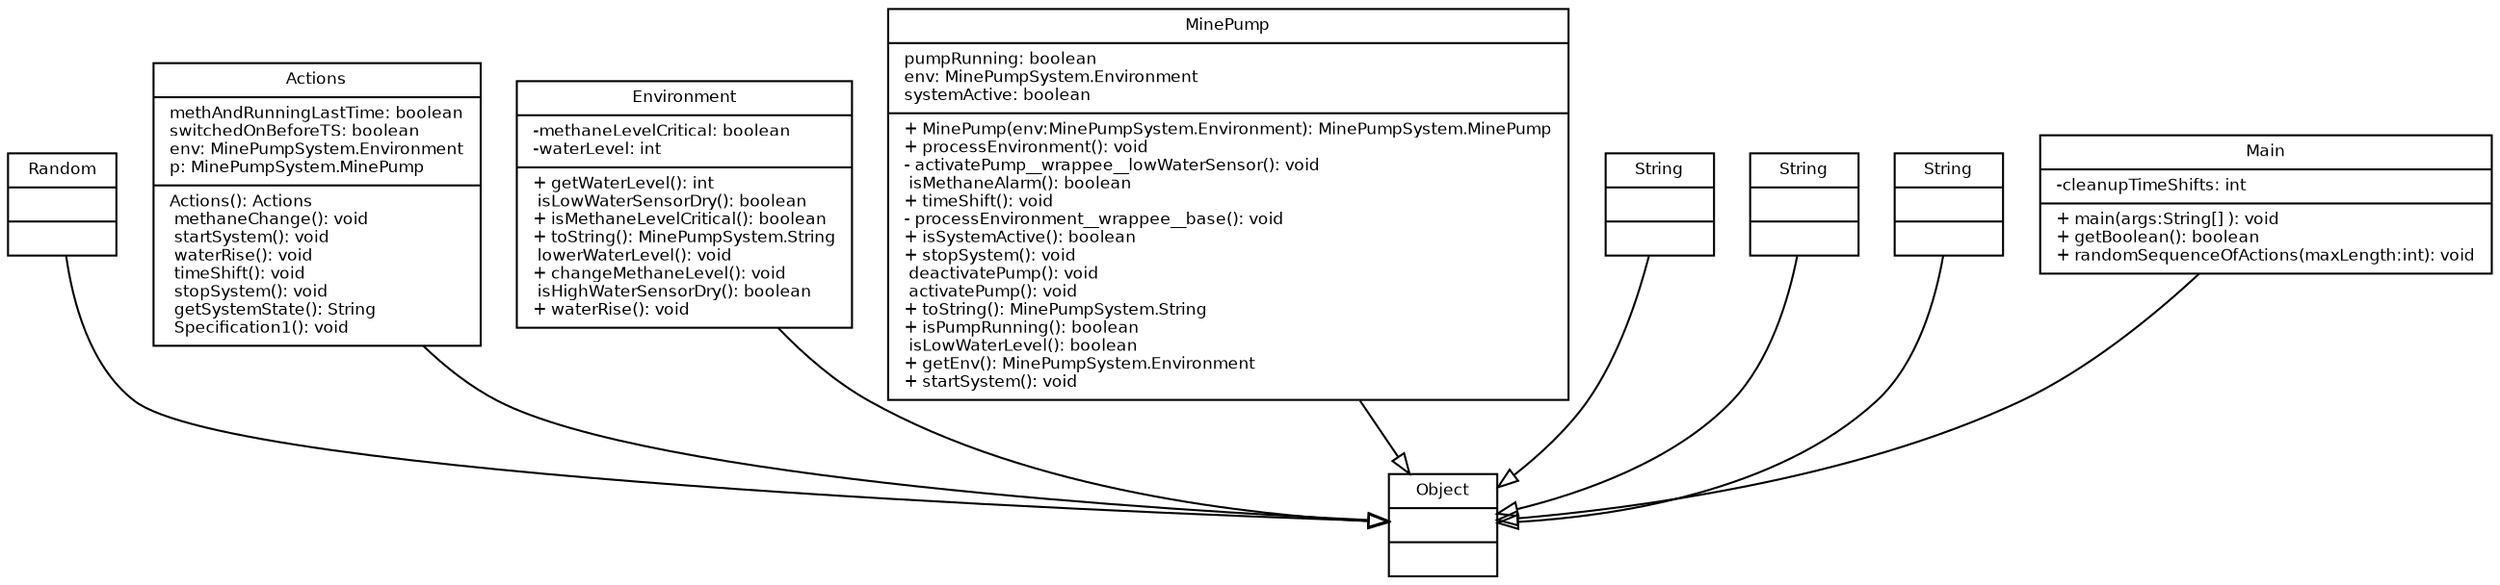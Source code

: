 digraph TypeHierarchy { 
        fontname = "Bitstream Vera Sans"
        fontsize = 8

        node [
                  fontname = "Bitstream Vera Sans"
                  fontsize = 8
                  shape = "record"
        ]

        edge [
                  fontname = "Bitstream Vera Sans"
                  fontsize = 8
        ]

        Random [
                  label = "{Random||}"
        ]

        Actions [
                  label = "{Actions|methAndRunningLastTime: boolean\lswitchedOnBeforeTS: boolean\lenv: MinePumpSystem.Environment\lp: MinePumpSystem.MinePump\l| Actions(): Actions\l methaneChange(): void\l startSystem(): void\l waterRise(): void\l timeShift(): void\l stopSystem(): void\l getSystemState(): String\l Specification1(): void\l}"
        ]

        MinePumpSystem_Environment [
                  label = "{Environment|-methaneLevelCritical: boolean\l-waterLevel: int\l|+ getWaterLevel(): int\l isLowWaterSensorDry(): boolean\l+ isMethaneLevelCritical(): boolean\l+ toString(): MinePumpSystem.String\l lowerWaterLevel(): void\l+ changeMethaneLevel(): void\l isHighWaterSensorDry(): boolean\l+ waterRise(): void\l}"
        ]

        MinePumpSystem_MinePump [
                  label = "{MinePump|pumpRunning: boolean\lenv: MinePumpSystem.Environment\lsystemActive: boolean\l|+ MinePump(env:MinePumpSystem.Environment): MinePumpSystem.MinePump\l+ processEnvironment(): void\l- activatePump__wrappee__lowWaterSensor(): void\l isMethaneAlarm(): boolean\l+ timeShift(): void\l- processEnvironment__wrappee__base(): void\l+ isSystemActive(): boolean\l+ stopSystem(): void\l deactivatePump(): void\l activatePump(): void\l+ toString(): MinePumpSystem.String\l+ isPumpRunning(): boolean\l isLowWaterLevel(): boolean\l+ getEnv(): MinePumpSystem.Environment\l+ startSystem(): void\l}"
        ]

        String [
                  label = "{String||}"
        ]

        java_lang_String [
                  label = "{String||}"
        ]

        java_lang_Object [
                  label = "{Object||}"
        ]

        MinePumpSystem_String [
                  label = "{String||}"
        ]

        Main [
                  label = "{Main|-cleanupTimeShifts: int\l|+ main(args:String[] ): void\l+ getBoolean(): boolean\l+ randomSequenceOfActions(maxLength:int): void\l}"
        ]

        edge [
                  arrowhead = "empty"
                  style = "solid"
                  arrowtail = "none"
        ]

        Random -> java_lang_Object
        Actions -> java_lang_Object
        MinePumpSystem_Environment -> java_lang_Object
        MinePumpSystem_MinePump -> java_lang_Object
        String -> java_lang_Object
        java_lang_String -> java_lang_Object
        MinePumpSystem_String -> java_lang_Object
        Main -> java_lang_Object
        edge [
                  arrowhead = "empty"
                  style = "dashed"
                  arrowtail = "none"
        ]

        edge [
                  arrowhead = "normal"
                  style = "solid"
                  arrowtail = "odot"
        ]

}
